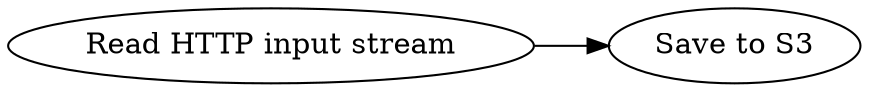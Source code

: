//
// file_upload_naive_s3.dot
//
// Created on 11-01-2024 by penaz
//
digraph G{
	graph [layout=dot rankdir=LR]
    A[label="Read HTTP input stream"]
    B[label="Save to S3"]

    A -> B
}
